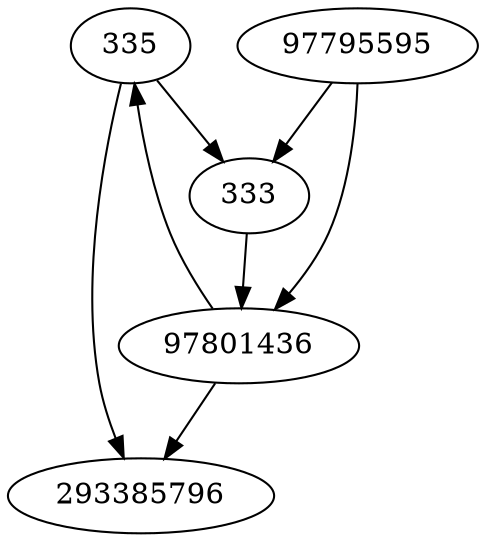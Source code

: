 strict digraph  {
293385796;
97795595;
333;
335;
97801436;
97795595 -> 97801436;
97795595 -> 333;
333 -> 97801436;
335 -> 293385796;
335 -> 333;
97801436 -> 293385796;
97801436 -> 335;
}
